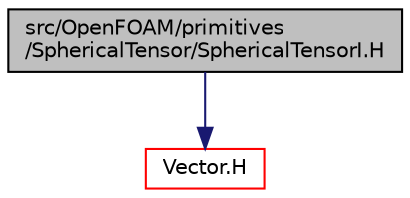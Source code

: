 digraph "src/OpenFOAM/primitives/SphericalTensor/SphericalTensorI.H"
{
  bgcolor="transparent";
  edge [fontname="Helvetica",fontsize="10",labelfontname="Helvetica",labelfontsize="10"];
  node [fontname="Helvetica",fontsize="10",shape=record];
  Node0 [label="src/OpenFOAM/primitives\l/SphericalTensor/SphericalTensorI.H",height=0.2,width=0.4,color="black", fillcolor="grey75", style="filled", fontcolor="black"];
  Node0 -> Node1 [color="midnightblue",fontsize="10",style="solid",fontname="Helvetica"];
  Node1 [label="Vector.H",height=0.2,width=0.4,color="red",URL="$a13697.html"];
}
